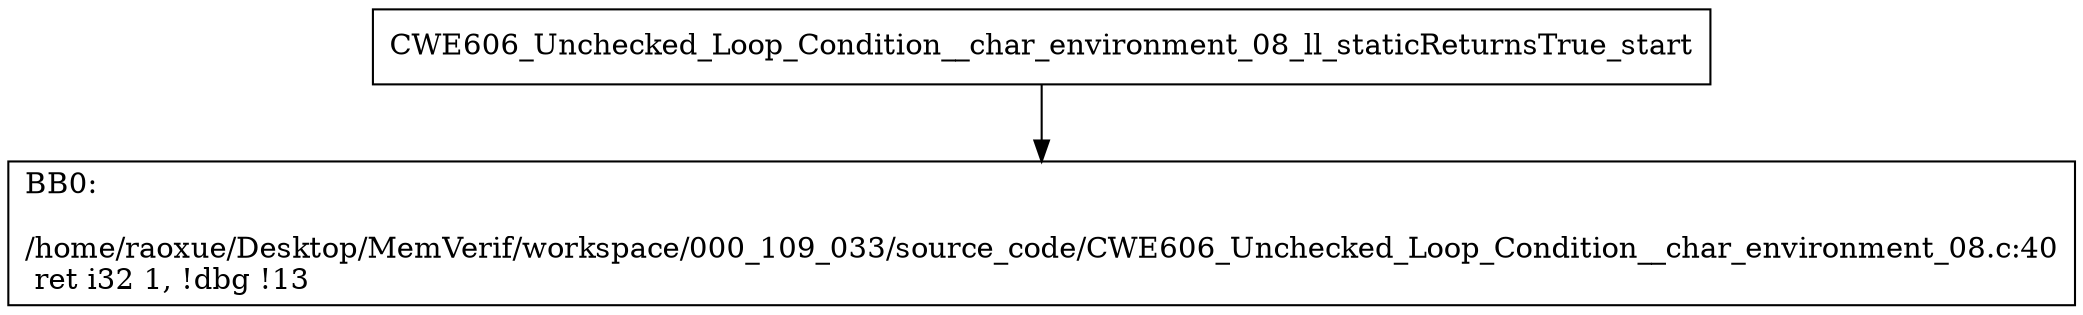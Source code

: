 digraph "CFG for'CWE606_Unchecked_Loop_Condition__char_environment_08_ll_staticReturnsTrue' function" {
	BBCWE606_Unchecked_Loop_Condition__char_environment_08_ll_staticReturnsTrue_start[shape=record,label="{CWE606_Unchecked_Loop_Condition__char_environment_08_ll_staticReturnsTrue_start}"];
	BBCWE606_Unchecked_Loop_Condition__char_environment_08_ll_staticReturnsTrue_start-> CWE606_Unchecked_Loop_Condition__char_environment_08_ll_staticReturnsTrueBB0;
	CWE606_Unchecked_Loop_Condition__char_environment_08_ll_staticReturnsTrueBB0 [shape=record, label="{BB0:\l\l/home/raoxue/Desktop/MemVerif/workspace/000_109_033/source_code/CWE606_Unchecked_Loop_Condition__char_environment_08.c:40\l
  ret i32 1, !dbg !13\l
}"];
}
